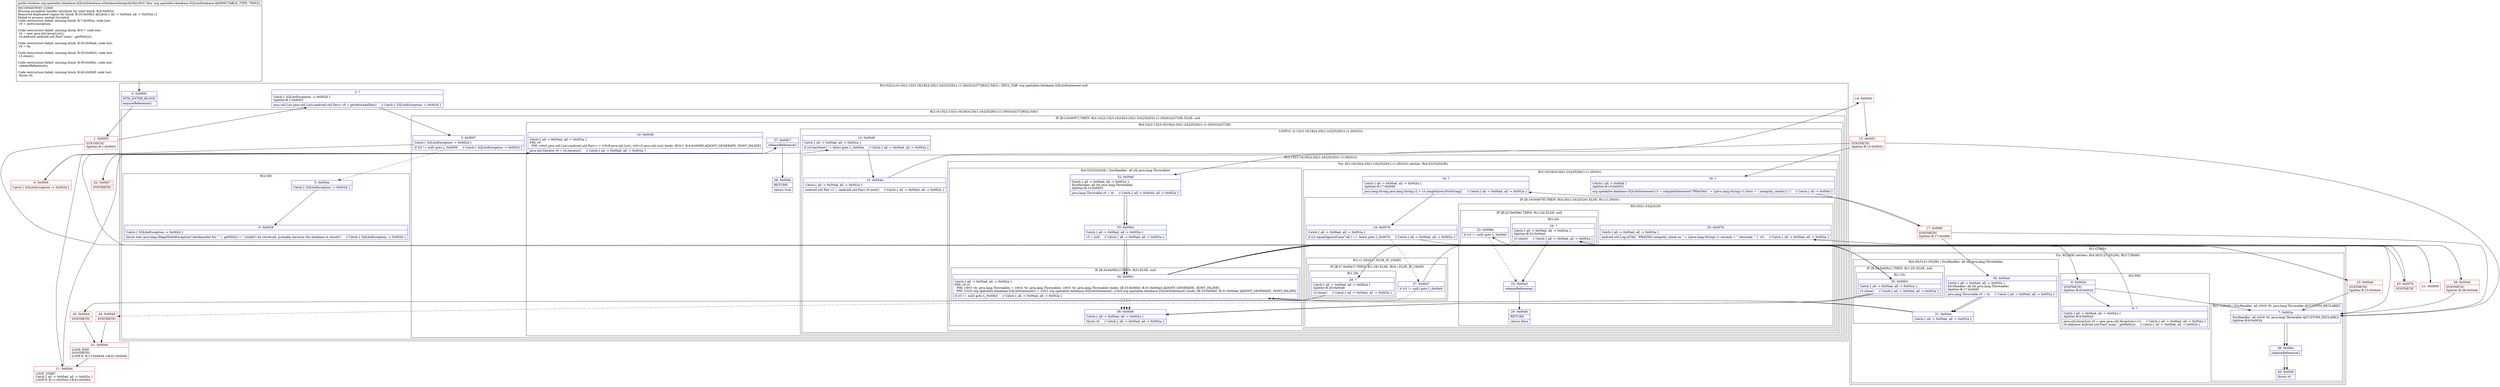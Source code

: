 digraph "CFG fororg.spatialite.database.SQLiteDatabase.isDatabaseIntegrityOk()Z" {
subgraph cluster_Region_1871331644 {
label = "R(3:0|2|(2:(4:10|(2:13|(3:16|18|(4:20|(1:24)|25|26)(1:(1:29)(0))))|37|38)|(2:5|6))) | DECL_VAR: org.spatialite.database.SQLiteStatement null\l";
node [shape=record,color=blue];
Node_0 [shape=record,label="{0\:\ 0x0000|MTH_ENTER_BLOCK\l|acquireReference()\l}"];
Node_2 [shape=record,label="{2\:\ ?|Catch:\{ SQLiteException \-\> 0x002d \}\lSplitter:B:1:0x0003\l|java.util.List java.util.List\<android.util.Pair\> r0 = getAttachedDbs()     \/\/ Catch:\{ SQLiteException \-\> 0x002d \}\l}"];
subgraph cluster_Region_125345631 {
label = "R(2:(4:10|(2:13|(3:16|18|(4:20|(1:24)|25|26)(1:(1:29)(0))))|37|38)|(2:5|6))";
node [shape=record,color=blue];
subgraph cluster_IfRegion_2054399717 {
label = "IF [B:3:0x0007] THEN: R(4:10|(2:13|(3:16|18|(4:20|(1:24)|25|26)(1:(1:29)(0))))|37|38) ELSE: null";
node [shape=record,color=blue];
Node_3 [shape=record,label="{3\:\ 0x0007|Catch:\{ SQLiteException \-\> 0x002d \}\l|if (r0 != null) goto L_0x0009     \/\/ Catch:\{ SQLiteException \-\> 0x002d \}\l}"];
subgraph cluster_Region_1927926305 {
label = "R(4:10|(2:13|(3:16|18|(4:20|(1:24)|25|26)(1:(1:29)(0))))|37|38)";
node [shape=record,color=blue];
Node_10 [shape=record,label="{10\:\ 0x0040|Catch:\{ all \-\> 0x00ad, all \-\> 0x002a \}\lPHI: r0 \l  PHI: (r0v0 java.util.List\<android.util.Pair\>) = (r0v8 java.util.List), (r0v10 java.util.List) binds: [B:9:?, B:4:0x0009] A[DONT_GENERATE, DONT_INLINE]\l|java.util.Iterator r0 = r0.iterator()     \/\/ Catch:\{ all \-\> 0x00ad, all \-\> 0x002a \}\l}"];
subgraph cluster_LoopRegion_51187298 {
label = "LOOP:0: (2:13|(3:16|18|(4:20|(1:24)|25|26)(1:(1:29)(0))))";
node [shape=record,color=blue];
Node_12 [shape=record,label="{12\:\ 0x0048|Catch:\{ all \-\> 0x00ad, all \-\> 0x002a \}\l|if (r0.hasNext() != false) goto L_0x004a     \/\/ Catch:\{ all \-\> 0x00ad, all \-\> 0x002a \}\l}"];
subgraph cluster_Region_2021222277 {
label = "R(2:13|(3:16|18|(4:20|(1:24)|25|26)(1:(1:29)(0))))";
node [shape=record,color=blue];
Node_13 [shape=record,label="{13\:\ 0x004a|Catch:\{ all \-\> 0x00ad, all \-\> 0x002a \}\l|android.util.Pair r1 = (android.util.Pair) r0.next()     \/\/ Catch:\{ all \-\> 0x00ad, all \-\> 0x002a \}\l}"];
subgraph cluster_TryCatchRegion_667303223 {
label = "Try: R(3:16|18|(4:20|(1:24)|25|26)(1:(1:29)(0))) catches: R(4:32|33|(0)|36)";
node [shape=record,color=blue];
subgraph cluster_Region_1003485249 {
label = "R(3:16|18|(4:20|(1:24)|25|26)(1:(1:29)(0)))";
node [shape=record,color=blue];
Node_16 [shape=record,label="{16\:\ ?|Catch:\{ all \-\> 0x00af \}\lSplitter:B:15:0x0051\l|org.spatialite.database.SQLiteStatement r3 = compileStatement(\"PRAGMA \" + ((java.lang.String) r1.first) + \".integrity_check(1);\")     \/\/ Catch:\{ all \-\> 0x00af \}\l}"];
Node_18 [shape=record,label="{18\:\ ?|Catch:\{ all \-\> 0x00ad, all \-\> 0x002a \}\lSplitter:B:17:0x006f\l|java.lang.String java.lang.String r2 = r3.simpleQueryForString()     \/\/ Catch:\{ all \-\> 0x00ad, all \-\> 0x002a \}\l}"];
subgraph cluster_IfRegion_118185411 {
label = "IF [B:19:0x0079] THEN: R(4:20|(1:24)|25|26) ELSE: R(1:(1:29)(0))";
node [shape=record,color=blue];
Node_19 [shape=record,label="{19\:\ 0x0079|Catch:\{ all \-\> 0x00ad, all \-\> 0x002a \}\l|if (r2.equalsIgnoreCase(\"ok\") == false) goto L_0x007b     \/\/ Catch:\{ all \-\> 0x00ad, all \-\> 0x002a \}\l}"];
subgraph cluster_Region_1621657417 {
label = "R(4:20|(1:24)|25|26)";
node [shape=record,color=blue];
Node_20 [shape=record,label="{20\:\ 0x007b|Catch:\{ all \-\> 0x00ad, all \-\> 0x002a \}\l|android.util.Log.e(TAG, \"PRAGMA integrity_check on \" + ((java.lang.String) r1.second) + \" returned: \" + r2)     \/\/ Catch:\{ all \-\> 0x00ad, all \-\> 0x002a \}\l}"];
subgraph cluster_IfRegion_1678236919 {
label = "IF [B:22:0x009e] THEN: R(1:24) ELSE: null";
node [shape=record,color=blue];
Node_22 [shape=record,label="{22\:\ 0x009e|if (r3 != null) goto L_0x00a0\l}"];
subgraph cluster_Region_252882955 {
label = "R(1:24)";
node [shape=record,color=blue];
Node_24 [shape=record,label="{24\:\ ?|Catch:\{ all \-\> 0x00ad, all \-\> 0x002a \}\lSplitter:B:23:0x00a0\l|r3.close()     \/\/ Catch:\{ all \-\> 0x00ad, all \-\> 0x002a \}\l}"];
}
}
Node_25 [shape=record,label="{25\:\ 0x00a3|releaseReference()\l}"];
Node_26 [shape=record,label="{26\:\ 0x00a6|RETURN\l|return false\l}"];
}
subgraph cluster_Region_1013234467 {
label = "R(1:(1:29)(0)) | ELSE_IF_CHAIN\l";
node [shape=record,color=blue];
subgraph cluster_IfRegion_710743581 {
label = "IF [B:27:0x00a7] THEN: R(1:29) ELSE: R(0) | ELSE_IF_CHAIN\l";
node [shape=record,color=blue];
Node_27 [shape=record,label="{27\:\ 0x00a7|if (r3 != null) goto L_0x00a9\l}"];
subgraph cluster_Region_1894225861 {
label = "R(1:29)";
node [shape=record,color=blue];
Node_29 [shape=record,label="{29\:\ ?|Catch:\{ all \-\> 0x00ad, all \-\> 0x002a \}\lSplitter:B:28:0x00a9\l|r3.close()     \/\/ Catch:\{ all \-\> 0x00ad, all \-\> 0x002a \}\l}"];
}
subgraph cluster_Region_1794106170 {
label = "R(0)";
node [shape=record,color=blue];
}
}
}
}
}
subgraph cluster_Region_116509186 {
label = "R(4:32|33|(0)|36) | ExcHandler: all (th java.lang.Throwable)\l";
node [shape=record,color=blue];
Node_32 [shape=record,label="{32\:\ 0x00af|Catch:\{ all \-\> 0x00ad, all \-\> 0x002a \}\lExcHandler: all (th java.lang.Throwable)\lSplitter:B:15:0x0051\l|java.lang.Throwable r0 = th     \/\/ Catch:\{ all \-\> 0x00ad, all \-\> 0x002a \}\l}"];
Node_33 [shape=record,label="{33\:\ 0x00b0|Catch:\{ all \-\> 0x00ad, all \-\> 0x002a \}\l|r3 = null     \/\/ Catch:\{ all \-\> 0x00ad, all \-\> 0x002a \}\l}"];
subgraph cluster_IfRegion_1934352615 {
label = "IF [B:34:0x00b1] THEN: R(0) ELSE: null";
node [shape=record,color=blue];
Node_34 [shape=record,label="{34\:\ 0x00b1|Catch:\{ all \-\> 0x00ad, all \-\> 0x002a \}\lPHI: r0 r3 \l  PHI: (r0v3 'th' java.lang.Throwable) = (r0v4 'th' java.lang.Throwable), (r0v5 'th' java.lang.Throwable) binds: [B:33:0x00b0, B:31:0x00ae] A[DONT_GENERATE, DONT_INLINE]\l  PHI: (r3v0 org.spatialite.database.SQLiteStatement) = (r3v1 org.spatialite.database.SQLiteStatement), (r3v4 org.spatialite.database.SQLiteStatement) binds: [B:33:0x00b0, B:31:0x00ae] A[DONT_GENERATE, DONT_INLINE]\l|if (r3 != null) goto L_0x00b3     \/\/ Catch:\{ all \-\> 0x00ad, all \-\> 0x002a \}\l}"];
subgraph cluster_Region_828697965 {
label = "R(0)";
node [shape=record,color=blue];
}
}
Node_36 [shape=record,label="{36\:\ 0x00b6|Catch:\{ all \-\> 0x00ad, all \-\> 0x002a \}\l|throw r0     \/\/ Catch:\{ all \-\> 0x00ad, all \-\> 0x002a \}\l}"];
}
}
}
}
Node_37 [shape=record,label="{37\:\ 0x00b7|releaseReference()\l}"];
Node_38 [shape=record,label="{38\:\ 0x00bb|RETURN\l|return true\l}"];
}
}
subgraph cluster_Region_2104560955 {
label = "R(2:5|6)";
node [shape=record,color=blue];
Node_5 [shape=record,label="{5\:\ 0x000a|Catch:\{ SQLiteException \-\> 0x002d \}\l}"];
Node_6 [shape=record,label="{6\:\ 0x0029|Catch:\{ SQLiteException \-\> 0x002d \}\l|throw new java.lang.IllegalStateException(\"databaselist for: \" + getPath() + \" couldn't be retrieved. probably because the database is closed\")     \/\/ Catch:\{ SQLiteException \-\> 0x002d \}\l}"];
}
}
}
subgraph cluster_Region_1746061212 {
label = "R(1:(2:8|9))";
node [shape=record,color=blue];
subgraph cluster_TryCatchRegion_1156730529 {
label = "Try: R(2:8|9) catches: R(4:30|31|(1:35)|36), R(3:7|39|40)";
node [shape=record,color=blue];
subgraph cluster_Region_1391185111 {
label = "R(2:8|9)";
node [shape=record,color=blue];
Node_8 [shape=record,label="{8\:\ 0x002d|SYNTHETIC\lSplitter:B:8:0x002d\l}"];
Node_9 [shape=record,label="{9\:\ ?|Catch:\{ all \-\> 0x00ad, all \-\> 0x002a \}\lSplitter:B:8:0x002d\l|java.util.ArrayList r0 = new java.util.ArrayList\<\>()     \/\/ Catch:\{ all \-\> 0x00ad, all \-\> 0x002a \}\lr0.add(new android.util.Pair(\"main\", getPath()))     \/\/ Catch:\{ all \-\> 0x00ad, all \-\> 0x002a \}\l}"];
}
subgraph cluster_Region_654707556 {
label = "R(4:30|31|(1:35)|36) | ExcHandler: all (th java.lang.Throwable)\l";
node [shape=record,color=blue];
Node_30 [shape=record,label="{30\:\ 0x00ad|Catch:\{ all \-\> 0x00ad, all \-\> 0x002a \}\lExcHandler: all (th java.lang.Throwable)\lSplitter:B:17:0x006f\l|java.lang.Throwable r0 = th     \/\/ Catch:\{ all \-\> 0x00ad, all \-\> 0x002a \}\l}"];
Node_31 [shape=record,label="{31\:\ 0x00ae|Catch:\{ all \-\> 0x00ad, all \-\> 0x002a \}\l}"];
subgraph cluster_IfRegion_1498814015 {
label = "IF [B:34:0x00b1] THEN: R(1:35) ELSE: null";
node [shape=record,color=blue];
Node_34 [shape=record,label="{34\:\ 0x00b1|Catch:\{ all \-\> 0x00ad, all \-\> 0x002a \}\lPHI: r0 r3 \l  PHI: (r0v3 'th' java.lang.Throwable) = (r0v4 'th' java.lang.Throwable), (r0v5 'th' java.lang.Throwable) binds: [B:33:0x00b0, B:31:0x00ae] A[DONT_GENERATE, DONT_INLINE]\l  PHI: (r3v0 org.spatialite.database.SQLiteStatement) = (r3v1 org.spatialite.database.SQLiteStatement), (r3v4 org.spatialite.database.SQLiteStatement) binds: [B:33:0x00b0, B:31:0x00ae] A[DONT_GENERATE, DONT_INLINE]\l|if (r3 != null) goto L_0x00b3     \/\/ Catch:\{ all \-\> 0x00ad, all \-\> 0x002a \}\l}"];
subgraph cluster_Region_252169458 {
label = "R(1:35)";
node [shape=record,color=blue];
Node_35 [shape=record,label="{35\:\ 0x00b3|Catch:\{ all \-\> 0x00ad, all \-\> 0x002a \}\l|r3.close()     \/\/ Catch:\{ all \-\> 0x00ad, all \-\> 0x002a \}\l}"];
}
}
Node_36 [shape=record,label="{36\:\ 0x00b6|Catch:\{ all \-\> 0x00ad, all \-\> 0x002a \}\l|throw r0     \/\/ Catch:\{ all \-\> 0x00ad, all \-\> 0x002a \}\l}"];
}
subgraph cluster_Region_59126961 {
label = "R(3:7|39|40) | ExcHandler: all (r0v9 'th' java.lang.Throwable A[CUSTOM_DECLARE])\l";
node [shape=record,color=blue];
Node_7 [shape=record,label="{7\:\ 0x002a|ExcHandler: all (r0v9 'th' java.lang.Throwable A[CUSTOM_DECLARE])\lSplitter:B:8:0x002d\l}"];
Node_39 [shape=record,label="{39\:\ 0x00bc|releaseReference()\l}"];
Node_40 [shape=record,label="{40\:\ 0x00bf|throw r0\l}"];
}
}
}
subgraph cluster_Region_59126961 {
label = "R(3:7|39|40) | ExcHandler: all (r0v9 'th' java.lang.Throwable A[CUSTOM_DECLARE])\l";
node [shape=record,color=blue];
Node_7 [shape=record,label="{7\:\ 0x002a|ExcHandler: all (r0v9 'th' java.lang.Throwable A[CUSTOM_DECLARE])\lSplitter:B:8:0x002d\l}"];
Node_39 [shape=record,label="{39\:\ 0x00bc|releaseReference()\l}"];
Node_40 [shape=record,label="{40\:\ 0x00bf|throw r0\l}"];
}
subgraph cluster_Region_116509186 {
label = "R(4:32|33|(0)|36) | ExcHandler: all (th java.lang.Throwable)\l";
node [shape=record,color=blue];
Node_32 [shape=record,label="{32\:\ 0x00af|Catch:\{ all \-\> 0x00ad, all \-\> 0x002a \}\lExcHandler: all (th java.lang.Throwable)\lSplitter:B:15:0x0051\l|java.lang.Throwable r0 = th     \/\/ Catch:\{ all \-\> 0x00ad, all \-\> 0x002a \}\l}"];
Node_33 [shape=record,label="{33\:\ 0x00b0|Catch:\{ all \-\> 0x00ad, all \-\> 0x002a \}\l|r3 = null     \/\/ Catch:\{ all \-\> 0x00ad, all \-\> 0x002a \}\l}"];
subgraph cluster_IfRegion_1934352615 {
label = "IF [B:34:0x00b1] THEN: R(0) ELSE: null";
node [shape=record,color=blue];
Node_34 [shape=record,label="{34\:\ 0x00b1|Catch:\{ all \-\> 0x00ad, all \-\> 0x002a \}\lPHI: r0 r3 \l  PHI: (r0v3 'th' java.lang.Throwable) = (r0v4 'th' java.lang.Throwable), (r0v5 'th' java.lang.Throwable) binds: [B:33:0x00b0, B:31:0x00ae] A[DONT_GENERATE, DONT_INLINE]\l  PHI: (r3v0 org.spatialite.database.SQLiteStatement) = (r3v1 org.spatialite.database.SQLiteStatement), (r3v4 org.spatialite.database.SQLiteStatement) binds: [B:33:0x00b0, B:31:0x00ae] A[DONT_GENERATE, DONT_INLINE]\l|if (r3 != null) goto L_0x00b3     \/\/ Catch:\{ all \-\> 0x00ad, all \-\> 0x002a \}\l}"];
subgraph cluster_Region_828697965 {
label = "R(0)";
node [shape=record,color=blue];
}
}
Node_36 [shape=record,label="{36\:\ 0x00b6|Catch:\{ all \-\> 0x00ad, all \-\> 0x002a \}\l|throw r0     \/\/ Catch:\{ all \-\> 0x00ad, all \-\> 0x002a \}\l}"];
}
subgraph cluster_Region_654707556 {
label = "R(4:30|31|(1:35)|36) | ExcHandler: all (th java.lang.Throwable)\l";
node [shape=record,color=blue];
Node_30 [shape=record,label="{30\:\ 0x00ad|Catch:\{ all \-\> 0x00ad, all \-\> 0x002a \}\lExcHandler: all (th java.lang.Throwable)\lSplitter:B:17:0x006f\l|java.lang.Throwable r0 = th     \/\/ Catch:\{ all \-\> 0x00ad, all \-\> 0x002a \}\l}"];
Node_31 [shape=record,label="{31\:\ 0x00ae|Catch:\{ all \-\> 0x00ad, all \-\> 0x002a \}\l}"];
subgraph cluster_IfRegion_1498814015 {
label = "IF [B:34:0x00b1] THEN: R(1:35) ELSE: null";
node [shape=record,color=blue];
Node_34 [shape=record,label="{34\:\ 0x00b1|Catch:\{ all \-\> 0x00ad, all \-\> 0x002a \}\lPHI: r0 r3 \l  PHI: (r0v3 'th' java.lang.Throwable) = (r0v4 'th' java.lang.Throwable), (r0v5 'th' java.lang.Throwable) binds: [B:33:0x00b0, B:31:0x00ae] A[DONT_GENERATE, DONT_INLINE]\l  PHI: (r3v0 org.spatialite.database.SQLiteStatement) = (r3v1 org.spatialite.database.SQLiteStatement), (r3v4 org.spatialite.database.SQLiteStatement) binds: [B:33:0x00b0, B:31:0x00ae] A[DONT_GENERATE, DONT_INLINE]\l|if (r3 != null) goto L_0x00b3     \/\/ Catch:\{ all \-\> 0x00ad, all \-\> 0x002a \}\l}"];
subgraph cluster_Region_252169458 {
label = "R(1:35)";
node [shape=record,color=blue];
Node_35 [shape=record,label="{35\:\ 0x00b3|Catch:\{ all \-\> 0x00ad, all \-\> 0x002a \}\l|r3.close()     \/\/ Catch:\{ all \-\> 0x00ad, all \-\> 0x002a \}\l}"];
}
}
Node_36 [shape=record,label="{36\:\ 0x00b6|Catch:\{ all \-\> 0x00ad, all \-\> 0x002a \}\l|throw r0     \/\/ Catch:\{ all \-\> 0x00ad, all \-\> 0x002a \}\l}"];
}
Node_1 [shape=record,color=red,label="{1\:\ 0x0003|SYNTHETIC\lSplitter:B:1:0x0003\l}"];
Node_4 [shape=record,color=red,label="{4\:\ 0x0009|Catch:\{ SQLiteException \-\> 0x002d \}\l}"];
Node_11 [shape=record,color=red,label="{11\:\ 0x0044|LOOP_START\lCatch:\{ all \-\> 0x00ad, all \-\> 0x002a \}\lLOOP:0: B:11:0x0044\-\>B:41:0x0044\l}"];
Node_14 [shape=record,color=red,label="{14\:\ 0x0050}"];
Node_15 [shape=record,color=red,label="{15\:\ 0x0051|SYNTHETIC\lSplitter:B:15:0x0051\l}"];
Node_17 [shape=record,color=red,label="{17\:\ 0x006f|SYNTHETIC\lSplitter:B:17:0x006f\l}"];
Node_21 [shape=record,color=red,label="{21\:\ 0x009d}"];
Node_23 [shape=record,color=red,label="{23\:\ 0x00a0|SYNTHETIC\lSplitter:B:23:0x00a0\l}"];
Node_28 [shape=record,color=red,label="{28\:\ 0x00a9|SYNTHETIC\lSplitter:B:28:0x00a9\l}"];
Node_41 [shape=record,color=red,label="{41\:\ 0x0044|LOOP_END\lSYNTHETIC\lLOOP:0: B:11:0x0044\-\>B:41:0x0044\l}"];
Node_42 [shape=record,color=red,label="{42\:\ 0x00b7|SYNTHETIC\l}"];
Node_43 [shape=record,color=red,label="{43\:\ 0x007b|SYNTHETIC\l}"];
Node_44 [shape=record,color=red,label="{44\:\ 0x0044|SYNTHETIC\l}"];
Node_45 [shape=record,color=red,label="{45\:\ 0x0044|SYNTHETIC\l}"];
MethodNode[shape=record,label="{public boolean org.spatialite.database.SQLiteDatabase.isDatabaseIntegrityOk((r6v0 'this' org.spatialite.database.SQLiteDatabase A[IMMUTABLE_TYPE, THIS]))  | INCONSISTENT_CODE\lMissing exception handler attribute for start block: B:8:0x002d\lRemoved duplicated region for block: B:35:0x00b3 A[Catch:\{ all \-\> 0x00ad, all \-\> 0x002a \}]\lFailed to process nested try\/catch\lCode restructure failed: missing block: B:7:0x002a, code lost:\l    r0 = move\-exception;\l\lCode restructure failed: missing block: B:9:?, code lost:\l    r0 = new java.util.ArrayList();\l    r0.add(new android.util.Pair(\"main\", getPath()));\l\lCode restructure failed: missing block: B:30:0x00ad, code lost:\l    r0 = th;\l\lCode restructure failed: missing block: B:35:0x00b3, code lost:\l    r3.close();\l\lCode restructure failed: missing block: B:39:0x00bc, code lost:\l    releaseReference();\l\lCode restructure failed: missing block: B:40:0x00bf, code lost:\l    throw r0;\l\l}"];
MethodNode -> Node_0;
Node_0 -> Node_1;
Node_2 -> Node_3;
Node_3 -> Node_4;
Node_3 -> Node_5[style=dashed];
Node_10 -> Node_11;
Node_12 -> Node_13;
Node_12 -> Node_42[style=dashed];
Node_13 -> Node_14;
Node_16 -> Node_17;
Node_18 -> Node_19;
Node_19 -> Node_27[style=dashed];
Node_19 -> Node_43;
Node_20 -> Node_21;
Node_22 -> Node_23;
Node_22 -> Node_25[style=dashed];
Node_24 -> Node_25;
Node_24 -> Node_7;
Node_25 -> Node_26;
Node_27 -> Node_28;
Node_27 -> Node_44[style=dashed];
Node_29 -> Node_45;
Node_32 -> Node_33;
Node_33 -> Node_34;
Node_34 -> Node_35;
Node_34 -> Node_36[style=dashed];
Node_37 -> Node_38;
Node_5 -> Node_6;
Node_8 -> Node_9;
Node_8 -> Node_7;
Node_9 -> Node_10;
Node_30 -> Node_31;
Node_31 -> Node_34;
Node_34 -> Node_35;
Node_34 -> Node_36[style=dashed];
Node_35 -> Node_36;
Node_7 -> Node_39;
Node_39 -> Node_40;
Node_7 -> Node_39;
Node_39 -> Node_40;
Node_32 -> Node_33;
Node_33 -> Node_34;
Node_34 -> Node_35;
Node_34 -> Node_36[style=dashed];
Node_30 -> Node_31;
Node_31 -> Node_34;
Node_34 -> Node_35;
Node_34 -> Node_36[style=dashed];
Node_35 -> Node_36;
Node_1 -> Node_2;
Node_1 -> Node_8;
Node_4 -> Node_10;
Node_11 -> Node_12;
Node_14 -> Node_15;
Node_15 -> Node_16;
Node_15 -> Node_32;
Node_15 -> Node_7;
Node_17 -> Node_18;
Node_17 -> Node_30;
Node_17 -> Node_7;
Node_21 -> Node_22;
Node_23 -> Node_24;
Node_23 -> Node_7;
Node_28 -> Node_29;
Node_28 -> Node_7;
Node_41 -> Node_11;
Node_42 -> Node_37;
Node_43 -> Node_20;
Node_44 -> Node_41;
Node_45 -> Node_41;
}

